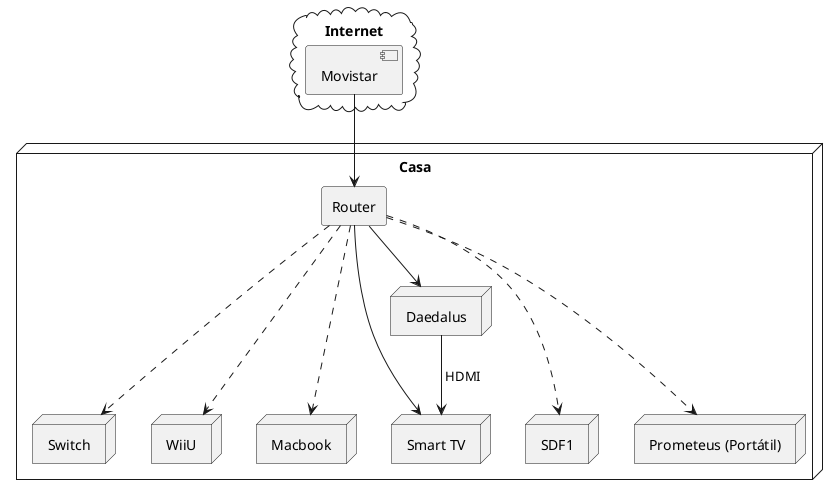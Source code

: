 @startuml

cloud "Internet" {
    [Movistar]
}

node "Casa" {
    RECTANGLE "Router" as router

    node Switch 
    node WiiU
    node "Macbook" as Macbook 

    node "Smart TV" as tv 
    
    node "SDF1" as sdf1 
    
    node "Daedalus" as daedalus 
    
    node "Prometeus (Portátil)" as prometeus 
}

Movistar --> router 
router --> tv 
router ...> sdf1
router --> daedalus
router ...> prometeus
router ...> Switch 
router ...> WiiU 
router ...> Macbook
daedalus --> tv : " HDMI"

@enduml